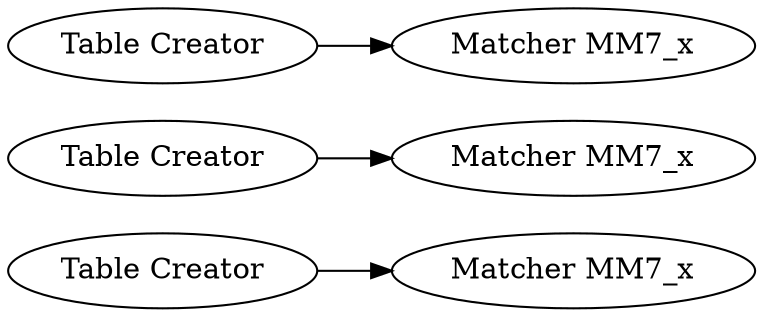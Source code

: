 digraph {
	1 -> 7
	5 -> 6
	3 -> 2
	5 [label="Table Creator"]
	1 [label="Table Creator"]
	7 [label="Matcher MM7_x"]
	6 [label="Matcher MM7_x"]
	3 [label="Table Creator"]
	2 [label="Matcher MM7_x"]
	rankdir=LR
}
